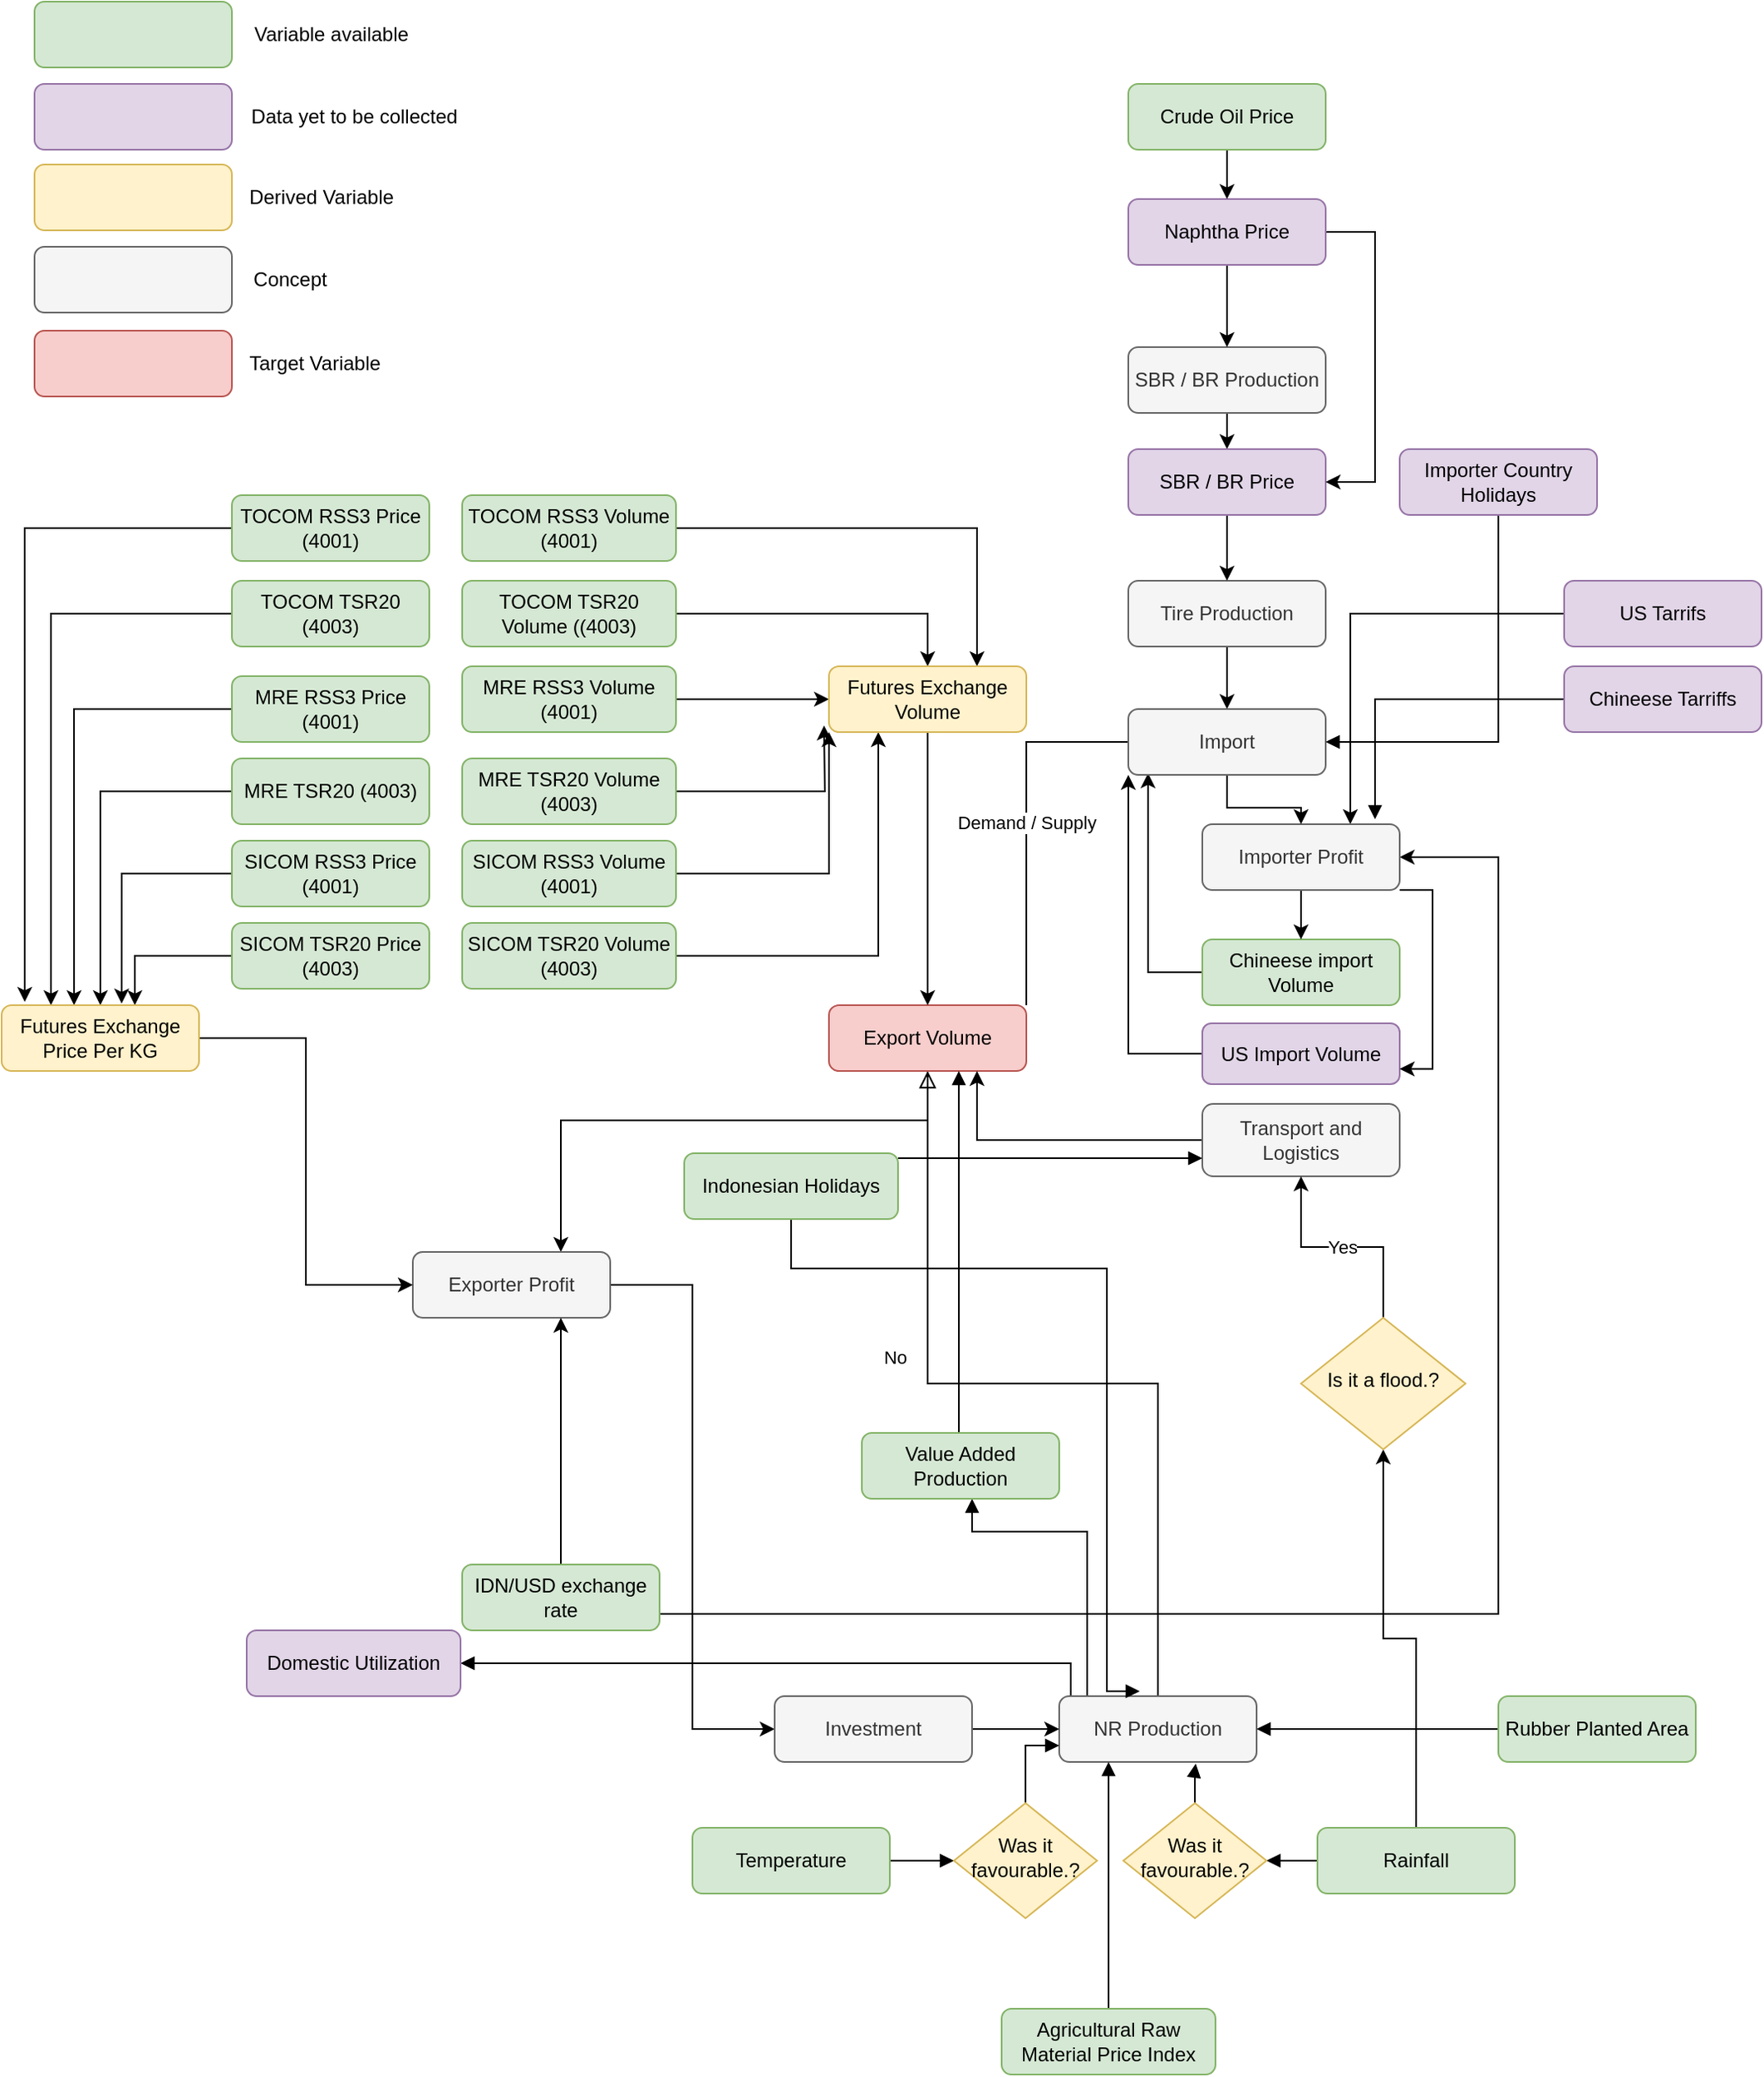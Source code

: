 <mxfile version="12.5.8" type="device"><diagram id="C5RBs43oDa-KdzZeNtuy" name="Page-1"><mxGraphModel dx="1695" dy="1570" grid="1" gridSize="10" guides="1" tooltips="1" connect="1" arrows="1" fold="1" page="1" pageScale="1" pageWidth="827" pageHeight="1169" math="0" shadow="0"><root><mxCell id="WIyWlLk6GJQsqaUBKTNV-0"/><mxCell id="WIyWlLk6GJQsqaUBKTNV-1" parent="WIyWlLk6GJQsqaUBKTNV-0"/><mxCell id="bZ1o4sIsSbqVYp4s5_Tv-12" style="edgeStyle=orthogonalEdgeStyle;rounded=0;orthogonalLoop=1;jettySize=auto;html=1;entryX=0.1;entryY=0.975;entryDx=0;entryDy=0;entryPerimeter=0;" edge="1" parent="WIyWlLk6GJQsqaUBKTNV-1" source="WIyWlLk6GJQsqaUBKTNV-7" target="bZ1o4sIsSbqVYp4s5_Tv-95"><mxGeometry relative="1" as="geometry"><Array as="points"><mxPoint x="427" y="40"/></Array></mxGeometry></mxCell><mxCell id="WIyWlLk6GJQsqaUBKTNV-7" value="Chineese import Volume" style="rounded=1;whiteSpace=wrap;html=1;fontSize=12;glass=0;strokeWidth=1;shadow=0;fillColor=#d5e8d4;strokeColor=#82b366;" parent="WIyWlLk6GJQsqaUBKTNV-1" vertex="1"><mxGeometry x="460" y="20" width="120" height="40" as="geometry"/></mxCell><mxCell id="WIyWlLk6GJQsqaUBKTNV-8" value="No" style="rounded=0;html=1;jettySize=auto;orthogonalLoop=1;fontSize=11;endArrow=block;endFill=0;endSize=8;strokeWidth=1;shadow=0;labelBackgroundColor=none;edgeStyle=orthogonalEdgeStyle;exitX=0.5;exitY=0;exitDx=0;exitDy=0;" parent="WIyWlLk6GJQsqaUBKTNV-1" source="bZ1o4sIsSbqVYp4s5_Tv-2" target="WIyWlLk6GJQsqaUBKTNV-11" edge="1"><mxGeometry x="0.333" y="20" relative="1" as="geometry"><mxPoint as="offset"/><mxPoint x="270" y="290" as="sourcePoint"/></mxGeometry></mxCell><mxCell id="bZ1o4sIsSbqVYp4s5_Tv-7" style="edgeStyle=orthogonalEdgeStyle;rounded=0;orthogonalLoop=1;jettySize=auto;html=1;entryX=0.75;entryY=0;entryDx=0;entryDy=0;" edge="1" parent="WIyWlLk6GJQsqaUBKTNV-1" source="WIyWlLk6GJQsqaUBKTNV-11" target="bZ1o4sIsSbqVYp4s5_Tv-5"><mxGeometry relative="1" as="geometry"><Array as="points"><mxPoint x="210" y="130"/><mxPoint x="110" y="130"/></Array></mxGeometry></mxCell><mxCell id="WIyWlLk6GJQsqaUBKTNV-11" value="Export Volume" style="rounded=1;whiteSpace=wrap;html=1;fontSize=12;glass=0;strokeWidth=1;shadow=0;fillColor=#f8cecc;strokeColor=#b85450;" parent="WIyWlLk6GJQsqaUBKTNV-1" vertex="1"><mxGeometry x="233" y="60" width="120" height="40" as="geometry"/></mxCell><mxCell id="bZ1o4sIsSbqVYp4s5_Tv-21" style="edgeStyle=orthogonalEdgeStyle;rounded=0;orthogonalLoop=1;jettySize=auto;html=1;" edge="1" parent="WIyWlLk6GJQsqaUBKTNV-1" source="WIyWlLk6GJQsqaUBKTNV-12" target="bZ1o4sIsSbqVYp4s5_Tv-20"><mxGeometry relative="1" as="geometry"><mxPoint x="590" y="540" as="targetPoint"/></mxGeometry></mxCell><mxCell id="bZ1o4sIsSbqVYp4s5_Tv-114" style="edgeStyle=orthogonalEdgeStyle;rounded=0;jumpSize=13;orthogonalLoop=1;jettySize=auto;html=1;endArrow=block;endFill=1;" edge="1" parent="WIyWlLk6GJQsqaUBKTNV-1" source="WIyWlLk6GJQsqaUBKTNV-12" target="bZ1o4sIsSbqVYp4s5_Tv-110"><mxGeometry relative="1" as="geometry"/></mxCell><mxCell id="WIyWlLk6GJQsqaUBKTNV-12" value="Rainfall" style="rounded=1;whiteSpace=wrap;html=1;fontSize=12;glass=0;strokeWidth=1;shadow=0;fillColor=#d5e8d4;strokeColor=#82b366;" parent="WIyWlLk6GJQsqaUBKTNV-1" vertex="1"><mxGeometry x="530" y="560" width="120" height="40" as="geometry"/></mxCell><mxCell id="bZ1o4sIsSbqVYp4s5_Tv-9" style="edgeStyle=orthogonalEdgeStyle;rounded=0;orthogonalLoop=1;jettySize=auto;html=1;entryX=0;entryY=0.5;entryDx=0;entryDy=0;" edge="1" parent="WIyWlLk6GJQsqaUBKTNV-1" source="bZ1o4sIsSbqVYp4s5_Tv-5" target="bZ1o4sIsSbqVYp4s5_Tv-8"><mxGeometry relative="1" as="geometry"/></mxCell><mxCell id="bZ1o4sIsSbqVYp4s5_Tv-5" value="Exporter Profit" style="rounded=1;whiteSpace=wrap;html=1;fontSize=12;glass=0;strokeWidth=1;shadow=0;fillColor=#f5f5f5;strokeColor=#666666;fontColor=#333333;" vertex="1" parent="WIyWlLk6GJQsqaUBKTNV-1"><mxGeometry x="-20" y="210" width="120" height="40" as="geometry"/></mxCell><mxCell id="bZ1o4sIsSbqVYp4s5_Tv-135" style="edgeStyle=orthogonalEdgeStyle;rounded=0;jumpSize=13;orthogonalLoop=1;jettySize=auto;html=1;endArrow=block;endFill=1;" edge="1" parent="WIyWlLk6GJQsqaUBKTNV-1" source="bZ1o4sIsSbqVYp4s5_Tv-2" target="bZ1o4sIsSbqVYp4s5_Tv-134"><mxGeometry relative="1" as="geometry"><Array as="points"><mxPoint x="390" y="380"/><mxPoint x="320" y="380"/></Array></mxGeometry></mxCell><mxCell id="bZ1o4sIsSbqVYp4s5_Tv-151" style="edgeStyle=orthogonalEdgeStyle;rounded=0;jumpSize=13;orthogonalLoop=1;jettySize=auto;html=1;endArrow=block;endFill=1;" edge="1" parent="WIyWlLk6GJQsqaUBKTNV-1" source="bZ1o4sIsSbqVYp4s5_Tv-2" target="bZ1o4sIsSbqVYp4s5_Tv-131"><mxGeometry relative="1" as="geometry"><Array as="points"><mxPoint x="380" y="460"/></Array></mxGeometry></mxCell><mxCell id="bZ1o4sIsSbqVYp4s5_Tv-2" value="NR Production" style="rounded=1;whiteSpace=wrap;html=1;fontSize=12;glass=0;strokeWidth=1;shadow=0;fillColor=#f5f5f5;strokeColor=#666666;fontColor=#333333;" vertex="1" parent="WIyWlLk6GJQsqaUBKTNV-1"><mxGeometry x="373" y="480" width="120" height="40" as="geometry"/></mxCell><mxCell id="bZ1o4sIsSbqVYp4s5_Tv-10" style="edgeStyle=orthogonalEdgeStyle;rounded=0;orthogonalLoop=1;jettySize=auto;html=1;" edge="1" parent="WIyWlLk6GJQsqaUBKTNV-1" source="bZ1o4sIsSbqVYp4s5_Tv-8" target="bZ1o4sIsSbqVYp4s5_Tv-2"><mxGeometry relative="1" as="geometry"/></mxCell><mxCell id="bZ1o4sIsSbqVYp4s5_Tv-8" value="Investment" style="rounded=1;whiteSpace=wrap;html=1;fontSize=12;glass=0;strokeWidth=1;shadow=0;fillColor=#f5f5f5;strokeColor=#666666;fontColor=#333333;" vertex="1" parent="WIyWlLk6GJQsqaUBKTNV-1"><mxGeometry x="200" y="480" width="120" height="40" as="geometry"/></mxCell><mxCell id="bZ1o4sIsSbqVYp4s5_Tv-13" style="edgeStyle=orthogonalEdgeStyle;rounded=0;orthogonalLoop=1;jettySize=auto;html=1;entryX=0;entryY=1;entryDx=0;entryDy=0;" edge="1" parent="WIyWlLk6GJQsqaUBKTNV-1" source="bZ1o4sIsSbqVYp4s5_Tv-11" target="bZ1o4sIsSbqVYp4s5_Tv-95"><mxGeometry relative="1" as="geometry"><mxPoint x="430" y="110" as="targetPoint"/><Array as="points"><mxPoint x="415" y="90"/></Array></mxGeometry></mxCell><mxCell id="bZ1o4sIsSbqVYp4s5_Tv-11" value="US Import Volume" style="rounded=1;whiteSpace=wrap;html=1;fontSize=12;glass=0;strokeWidth=1;shadow=0;fillColor=#e1d5e7;strokeColor=#9673a6;" vertex="1" parent="WIyWlLk6GJQsqaUBKTNV-1"><mxGeometry x="460" y="71" width="120" height="37" as="geometry"/></mxCell><mxCell id="bZ1o4sIsSbqVYp4s5_Tv-120" style="edgeStyle=orthogonalEdgeStyle;rounded=0;jumpSize=13;orthogonalLoop=1;jettySize=auto;html=1;entryX=0;entryY=0.5;entryDx=0;entryDy=0;endArrow=block;endFill=1;" edge="1" parent="WIyWlLk6GJQsqaUBKTNV-1" source="bZ1o4sIsSbqVYp4s5_Tv-14" target="bZ1o4sIsSbqVYp4s5_Tv-115"><mxGeometry relative="1" as="geometry"/></mxCell><mxCell id="bZ1o4sIsSbqVYp4s5_Tv-14" value="Temperature" style="rounded=1;whiteSpace=wrap;html=1;fontSize=12;glass=0;strokeWidth=1;shadow=0;fillColor=#d5e8d4;strokeColor=#82b366;" vertex="1" parent="WIyWlLk6GJQsqaUBKTNV-1"><mxGeometry x="150" y="560" width="120" height="40" as="geometry"/></mxCell><mxCell id="bZ1o4sIsSbqVYp4s5_Tv-19" style="edgeStyle=orthogonalEdgeStyle;rounded=0;orthogonalLoop=1;jettySize=auto;html=1;entryX=0.75;entryY=1;entryDx=0;entryDy=0;" edge="1" parent="WIyWlLk6GJQsqaUBKTNV-1" source="bZ1o4sIsSbqVYp4s5_Tv-17" target="WIyWlLk6GJQsqaUBKTNV-11"><mxGeometry relative="1" as="geometry"/></mxCell><mxCell id="bZ1o4sIsSbqVYp4s5_Tv-17" value="Transport and Logistics" style="rounded=1;whiteSpace=wrap;html=1;fontSize=12;glass=0;strokeWidth=1;shadow=0;fillColor=#f5f5f5;strokeColor=#666666;fontColor=#333333;" vertex="1" parent="WIyWlLk6GJQsqaUBKTNV-1"><mxGeometry x="460" y="120" width="120" height="44" as="geometry"/></mxCell><mxCell id="bZ1o4sIsSbqVYp4s5_Tv-22" value="Yes" style="edgeStyle=orthogonalEdgeStyle;rounded=0;orthogonalLoop=1;jettySize=auto;html=1;entryX=0.5;entryY=1;entryDx=0;entryDy=0;" edge="1" parent="WIyWlLk6GJQsqaUBKTNV-1" source="bZ1o4sIsSbqVYp4s5_Tv-20" target="bZ1o4sIsSbqVYp4s5_Tv-17"><mxGeometry relative="1" as="geometry"/></mxCell><mxCell id="bZ1o4sIsSbqVYp4s5_Tv-20" value="Is it a flood.?" style="rhombus;whiteSpace=wrap;html=1;shadow=0;fontFamily=Helvetica;fontSize=12;align=center;strokeWidth=1;spacing=6;spacingTop=-4;fillColor=#fff2cc;strokeColor=#d6b656;" vertex="1" parent="WIyWlLk6GJQsqaUBKTNV-1"><mxGeometry x="520" y="250" width="100" height="80" as="geometry"/></mxCell><mxCell id="bZ1o4sIsSbqVYp4s5_Tv-108" style="edgeStyle=orthogonalEdgeStyle;rounded=0;jumpSize=13;orthogonalLoop=1;jettySize=auto;html=1;entryX=0.875;entryY=-0.075;entryDx=0;entryDy=0;entryPerimeter=0;endArrow=block;endFill=1;" edge="1" parent="WIyWlLk6GJQsqaUBKTNV-1" source="bZ1o4sIsSbqVYp4s5_Tv-23" target="bZ1o4sIsSbqVYp4s5_Tv-81"><mxGeometry relative="1" as="geometry"/></mxCell><mxCell id="bZ1o4sIsSbqVYp4s5_Tv-23" value="Chineese Tarriffs" style="rounded=1;whiteSpace=wrap;html=1;fontSize=12;glass=0;strokeWidth=1;shadow=0;fillColor=#e1d5e7;strokeColor=#9673a6;" vertex="1" parent="WIyWlLk6GJQsqaUBKTNV-1"><mxGeometry x="680" y="-146" width="120" height="40" as="geometry"/></mxCell><mxCell id="bZ1o4sIsSbqVYp4s5_Tv-28" style="edgeStyle=orthogonalEdgeStyle;rounded=0;orthogonalLoop=1;jettySize=auto;html=1;entryX=0.75;entryY=0;entryDx=0;entryDy=0;" edge="1" parent="WIyWlLk6GJQsqaUBKTNV-1" source="bZ1o4sIsSbqVYp4s5_Tv-24" target="bZ1o4sIsSbqVYp4s5_Tv-81"><mxGeometry relative="1" as="geometry"/></mxCell><mxCell id="bZ1o4sIsSbqVYp4s5_Tv-24" value="US Tarrifs" style="rounded=1;whiteSpace=wrap;html=1;fontSize=12;glass=0;strokeWidth=1;shadow=0;fillColor=#e1d5e7;strokeColor=#9673a6;" vertex="1" parent="WIyWlLk6GJQsqaUBKTNV-1"><mxGeometry x="680" y="-198" width="120" height="40" as="geometry"/></mxCell><mxCell id="bZ1o4sIsSbqVYp4s5_Tv-67" style="edgeStyle=orthogonalEdgeStyle;rounded=0;orthogonalLoop=1;jettySize=auto;html=1;entryX=0.25;entryY=1;entryDx=0;entryDy=0;" edge="1" parent="WIyWlLk6GJQsqaUBKTNV-1" source="bZ1o4sIsSbqVYp4s5_Tv-29" target="bZ1o4sIsSbqVYp4s5_Tv-64"><mxGeometry relative="1" as="geometry"/></mxCell><mxCell id="bZ1o4sIsSbqVYp4s5_Tv-29" value="SICOM TSR20 Volume&lt;br&gt;(4003)" style="rounded=1;whiteSpace=wrap;html=1;fontSize=12;glass=0;strokeWidth=1;shadow=0;fillColor=#d5e8d4;strokeColor=#82b366;" vertex="1" parent="WIyWlLk6GJQsqaUBKTNV-1"><mxGeometry x="10" y="10" width="130" height="40" as="geometry"/></mxCell><mxCell id="bZ1o4sIsSbqVYp4s5_Tv-77" style="edgeStyle=orthogonalEdgeStyle;rounded=0;orthogonalLoop=1;jettySize=auto;html=1;entryX=0.675;entryY=0;entryDx=0;entryDy=0;entryPerimeter=0;" edge="1" parent="WIyWlLk6GJQsqaUBKTNV-1" source="bZ1o4sIsSbqVYp4s5_Tv-32" target="bZ1o4sIsSbqVYp4s5_Tv-69"><mxGeometry relative="1" as="geometry"/></mxCell><mxCell id="bZ1o4sIsSbqVYp4s5_Tv-32" value="SICOM TSR20 Price&lt;br&gt;(4003)" style="rounded=1;whiteSpace=wrap;html=1;fontSize=12;glass=0;strokeWidth=1;shadow=0;fillColor=#d5e8d4;strokeColor=#82b366;" vertex="1" parent="WIyWlLk6GJQsqaUBKTNV-1"><mxGeometry x="-130" y="10" width="120" height="40" as="geometry"/></mxCell><mxCell id="bZ1o4sIsSbqVYp4s5_Tv-76" style="edgeStyle=orthogonalEdgeStyle;rounded=0;orthogonalLoop=1;jettySize=auto;html=1;entryX=0.608;entryY=-0.025;entryDx=0;entryDy=0;entryPerimeter=0;" edge="1" parent="WIyWlLk6GJQsqaUBKTNV-1" source="bZ1o4sIsSbqVYp4s5_Tv-33" target="bZ1o4sIsSbqVYp4s5_Tv-69"><mxGeometry relative="1" as="geometry"/></mxCell><mxCell id="bZ1o4sIsSbqVYp4s5_Tv-33" value="SICOM RSS3 Price&lt;br&gt;(4001)" style="rounded=1;whiteSpace=wrap;html=1;fontSize=12;glass=0;strokeWidth=1;shadow=0;fillColor=#d5e8d4;strokeColor=#82b366;" vertex="1" parent="WIyWlLk6GJQsqaUBKTNV-1"><mxGeometry x="-130" y="-40" width="120" height="40" as="geometry"/></mxCell><mxCell id="bZ1o4sIsSbqVYp4s5_Tv-73" style="edgeStyle=orthogonalEdgeStyle;rounded=0;orthogonalLoop=1;jettySize=auto;html=1;entryX=0.25;entryY=0;entryDx=0;entryDy=0;" edge="1" parent="WIyWlLk6GJQsqaUBKTNV-1" source="bZ1o4sIsSbqVYp4s5_Tv-34" target="bZ1o4sIsSbqVYp4s5_Tv-69"><mxGeometry relative="1" as="geometry"/></mxCell><mxCell id="bZ1o4sIsSbqVYp4s5_Tv-34" value="TOCOM TSR20 (4003)" style="rounded=1;whiteSpace=wrap;html=1;fontSize=12;glass=0;strokeWidth=1;shadow=0;fillColor=#d5e8d4;strokeColor=#82b366;" vertex="1" parent="WIyWlLk6GJQsqaUBKTNV-1"><mxGeometry x="-130" y="-198" width="120" height="40" as="geometry"/></mxCell><mxCell id="bZ1o4sIsSbqVYp4s5_Tv-72" style="edgeStyle=orthogonalEdgeStyle;rounded=0;orthogonalLoop=1;jettySize=auto;html=1;entryX=0.117;entryY=-0.05;entryDx=0;entryDy=0;entryPerimeter=0;" edge="1" parent="WIyWlLk6GJQsqaUBKTNV-1" source="bZ1o4sIsSbqVYp4s5_Tv-35" target="bZ1o4sIsSbqVYp4s5_Tv-69"><mxGeometry relative="1" as="geometry"/></mxCell><mxCell id="bZ1o4sIsSbqVYp4s5_Tv-35" value="TOCOM RSS3 Price&lt;br&gt;(4001)" style="rounded=1;whiteSpace=wrap;html=1;fontSize=12;glass=0;strokeWidth=1;shadow=0;fillColor=#d5e8d4;strokeColor=#82b366;" vertex="1" parent="WIyWlLk6GJQsqaUBKTNV-1"><mxGeometry x="-130" y="-250" width="120" height="40" as="geometry"/></mxCell><mxCell id="bZ1o4sIsSbqVYp4s5_Tv-75" style="edgeStyle=orthogonalEdgeStyle;rounded=0;orthogonalLoop=1;jettySize=auto;html=1;entryX=0.5;entryY=0;entryDx=0;entryDy=0;" edge="1" parent="WIyWlLk6GJQsqaUBKTNV-1" source="bZ1o4sIsSbqVYp4s5_Tv-36" target="bZ1o4sIsSbqVYp4s5_Tv-69"><mxGeometry relative="1" as="geometry"/></mxCell><mxCell id="bZ1o4sIsSbqVYp4s5_Tv-36" value="MRE TSR20 (4003)" style="rounded=1;whiteSpace=wrap;html=1;fontSize=12;glass=0;strokeWidth=1;shadow=0;fillColor=#d5e8d4;strokeColor=#82b366;" vertex="1" parent="WIyWlLk6GJQsqaUBKTNV-1"><mxGeometry x="-130" y="-90" width="120" height="40" as="geometry"/></mxCell><mxCell id="bZ1o4sIsSbqVYp4s5_Tv-74" style="edgeStyle=orthogonalEdgeStyle;rounded=0;orthogonalLoop=1;jettySize=auto;html=1;entryX=0.367;entryY=0;entryDx=0;entryDy=0;entryPerimeter=0;" edge="1" parent="WIyWlLk6GJQsqaUBKTNV-1" source="bZ1o4sIsSbqVYp4s5_Tv-37" target="bZ1o4sIsSbqVYp4s5_Tv-69"><mxGeometry relative="1" as="geometry"/></mxCell><mxCell id="bZ1o4sIsSbqVYp4s5_Tv-37" value="MRE RSS3 Price&lt;br&gt;(4001)" style="rounded=1;whiteSpace=wrap;html=1;fontSize=12;glass=0;strokeWidth=1;shadow=0;fillColor=#d5e8d4;strokeColor=#82b366;" vertex="1" parent="WIyWlLk6GJQsqaUBKTNV-1"><mxGeometry x="-130" y="-140" width="120" height="40" as="geometry"/></mxCell><mxCell id="bZ1o4sIsSbqVYp4s5_Tv-65" style="edgeStyle=orthogonalEdgeStyle;rounded=0;orthogonalLoop=1;jettySize=auto;html=1;entryX=0;entryY=1;entryDx=0;entryDy=0;" edge="1" parent="WIyWlLk6GJQsqaUBKTNV-1" source="bZ1o4sIsSbqVYp4s5_Tv-44" target="bZ1o4sIsSbqVYp4s5_Tv-64"><mxGeometry relative="1" as="geometry"><mxPoint x="260" y="-20" as="targetPoint"/></mxGeometry></mxCell><mxCell id="bZ1o4sIsSbqVYp4s5_Tv-44" value="SICOM RSS3 Volume&lt;br&gt;(4001)" style="rounded=1;whiteSpace=wrap;html=1;fontSize=12;glass=0;strokeWidth=1;shadow=0;fillColor=#d5e8d4;strokeColor=#82b366;" vertex="1" parent="WIyWlLk6GJQsqaUBKTNV-1"><mxGeometry x="10" y="-40" width="130" height="40" as="geometry"/></mxCell><mxCell id="bZ1o4sIsSbqVYp4s5_Tv-66" style="edgeStyle=orthogonalEdgeStyle;rounded=0;orthogonalLoop=1;jettySize=auto;html=1;" edge="1" parent="WIyWlLk6GJQsqaUBKTNV-1" source="bZ1o4sIsSbqVYp4s5_Tv-49"><mxGeometry relative="1" as="geometry"><mxPoint x="230" y="-110" as="targetPoint"/></mxGeometry></mxCell><mxCell id="bZ1o4sIsSbqVYp4s5_Tv-49" value="MRE TSR20 Volume (4003)" style="rounded=1;whiteSpace=wrap;html=1;fontSize=12;glass=0;strokeWidth=1;shadow=0;fillColor=#d5e8d4;strokeColor=#82b366;" vertex="1" parent="WIyWlLk6GJQsqaUBKTNV-1"><mxGeometry x="10" y="-90" width="130" height="40" as="geometry"/></mxCell><mxCell id="bZ1o4sIsSbqVYp4s5_Tv-55" style="edgeStyle=orthogonalEdgeStyle;rounded=0;orthogonalLoop=1;jettySize=auto;html=1;entryX=0;entryY=0.5;entryDx=0;entryDy=0;" edge="1" parent="WIyWlLk6GJQsqaUBKTNV-1" source="bZ1o4sIsSbqVYp4s5_Tv-50" target="bZ1o4sIsSbqVYp4s5_Tv-64"><mxGeometry relative="1" as="geometry"><mxPoint x="410" y="-140" as="targetPoint"/></mxGeometry></mxCell><mxCell id="bZ1o4sIsSbqVYp4s5_Tv-50" value="MRE RSS3 Volume (4001)" style="rounded=1;whiteSpace=wrap;html=1;fontSize=12;glass=0;strokeWidth=1;shadow=0;fillColor=#d5e8d4;strokeColor=#82b366;" vertex="1" parent="WIyWlLk6GJQsqaUBKTNV-1"><mxGeometry x="10" y="-146" width="130" height="40" as="geometry"/></mxCell><mxCell id="bZ1o4sIsSbqVYp4s5_Tv-54" style="edgeStyle=orthogonalEdgeStyle;rounded=0;orthogonalLoop=1;jettySize=auto;html=1;entryX=0.5;entryY=0;entryDx=0;entryDy=0;" edge="1" parent="WIyWlLk6GJQsqaUBKTNV-1" source="bZ1o4sIsSbqVYp4s5_Tv-51" target="bZ1o4sIsSbqVYp4s5_Tv-64"><mxGeometry relative="1" as="geometry"><mxPoint x="430" y="-150" as="targetPoint"/></mxGeometry></mxCell><mxCell id="bZ1o4sIsSbqVYp4s5_Tv-51" value="TOCOM TSR20 Volume ((4003)" style="rounded=1;whiteSpace=wrap;html=1;fontSize=12;glass=0;strokeWidth=1;shadow=0;fillColor=#d5e8d4;strokeColor=#82b366;" vertex="1" parent="WIyWlLk6GJQsqaUBKTNV-1"><mxGeometry x="10" y="-198" width="130" height="40" as="geometry"/></mxCell><mxCell id="bZ1o4sIsSbqVYp4s5_Tv-53" style="edgeStyle=orthogonalEdgeStyle;rounded=0;orthogonalLoop=1;jettySize=auto;html=1;entryX=0.75;entryY=0;entryDx=0;entryDy=0;" edge="1" parent="WIyWlLk6GJQsqaUBKTNV-1" source="bZ1o4sIsSbqVYp4s5_Tv-52" target="bZ1o4sIsSbqVYp4s5_Tv-64"><mxGeometry relative="1" as="geometry"><mxPoint x="450" y="-150" as="targetPoint"/></mxGeometry></mxCell><mxCell id="bZ1o4sIsSbqVYp4s5_Tv-52" value="TOCOM RSS3 Volume (4001)" style="rounded=1;whiteSpace=wrap;html=1;fontSize=12;glass=0;strokeWidth=1;shadow=0;fillColor=#d5e8d4;strokeColor=#82b366;" vertex="1" parent="WIyWlLk6GJQsqaUBKTNV-1"><mxGeometry x="10" y="-250" width="130" height="40" as="geometry"/></mxCell><mxCell id="bZ1o4sIsSbqVYp4s5_Tv-60" style="edgeStyle=orthogonalEdgeStyle;rounded=0;orthogonalLoop=1;jettySize=auto;html=1;entryX=0.75;entryY=1;entryDx=0;entryDy=0;" edge="1" parent="WIyWlLk6GJQsqaUBKTNV-1" source="bZ1o4sIsSbqVYp4s5_Tv-59" target="bZ1o4sIsSbqVYp4s5_Tv-5"><mxGeometry relative="1" as="geometry"/></mxCell><mxCell id="bZ1o4sIsSbqVYp4s5_Tv-61" style="edgeStyle=orthogonalEdgeStyle;rounded=0;orthogonalLoop=1;jettySize=auto;html=1;entryX=1;entryY=0.5;entryDx=0;entryDy=0;" edge="1" parent="WIyWlLk6GJQsqaUBKTNV-1" source="bZ1o4sIsSbqVYp4s5_Tv-59" target="bZ1o4sIsSbqVYp4s5_Tv-81"><mxGeometry relative="1" as="geometry"><mxPoint x="220" y="180" as="targetPoint"/><Array as="points"><mxPoint x="640" y="430"/><mxPoint x="640" y="-30"/></Array></mxGeometry></mxCell><mxCell id="bZ1o4sIsSbqVYp4s5_Tv-59" value="IDN/USD exchange rate" style="rounded=1;whiteSpace=wrap;html=1;fontSize=12;glass=0;strokeWidth=1;shadow=0;fillColor=#d5e8d4;strokeColor=#82b366;" vertex="1" parent="WIyWlLk6GJQsqaUBKTNV-1"><mxGeometry x="10" y="400" width="120" height="40" as="geometry"/></mxCell><mxCell id="bZ1o4sIsSbqVYp4s5_Tv-68" style="edgeStyle=orthogonalEdgeStyle;rounded=0;orthogonalLoop=1;jettySize=auto;html=1;" edge="1" parent="WIyWlLk6GJQsqaUBKTNV-1" source="bZ1o4sIsSbqVYp4s5_Tv-64" target="WIyWlLk6GJQsqaUBKTNV-11"><mxGeometry relative="1" as="geometry"/></mxCell><mxCell id="bZ1o4sIsSbqVYp4s5_Tv-64" value="Futures Exchange Volume" style="rounded=1;whiteSpace=wrap;html=1;fontSize=12;glass=0;strokeWidth=1;shadow=0;fillColor=#fff2cc;strokeColor=#d6b656;" vertex="1" parent="WIyWlLk6GJQsqaUBKTNV-1"><mxGeometry x="233" y="-146" width="120" height="40" as="geometry"/></mxCell><mxCell id="bZ1o4sIsSbqVYp4s5_Tv-78" style="edgeStyle=orthogonalEdgeStyle;rounded=0;orthogonalLoop=1;jettySize=auto;html=1;entryX=0;entryY=0.5;entryDx=0;entryDy=0;" edge="1" parent="WIyWlLk6GJQsqaUBKTNV-1" source="bZ1o4sIsSbqVYp4s5_Tv-69" target="bZ1o4sIsSbqVYp4s5_Tv-5"><mxGeometry relative="1" as="geometry"/></mxCell><mxCell id="bZ1o4sIsSbqVYp4s5_Tv-69" value="Futures Exchange Price Per KG" style="rounded=1;whiteSpace=wrap;html=1;fontSize=12;glass=0;strokeWidth=1;shadow=0;fillColor=#fff2cc;strokeColor=#d6b656;" vertex="1" parent="WIyWlLk6GJQsqaUBKTNV-1"><mxGeometry x="-270" y="60" width="120" height="40" as="geometry"/></mxCell><mxCell id="bZ1o4sIsSbqVYp4s5_Tv-103" style="edgeStyle=orthogonalEdgeStyle;rounded=0;orthogonalLoop=1;jettySize=auto;html=1;entryX=0.5;entryY=0;entryDx=0;entryDy=0;" edge="1" parent="WIyWlLk6GJQsqaUBKTNV-1" source="bZ1o4sIsSbqVYp4s5_Tv-81" target="WIyWlLk6GJQsqaUBKTNV-7"><mxGeometry relative="1" as="geometry"/></mxCell><mxCell id="bZ1o4sIsSbqVYp4s5_Tv-104" style="edgeStyle=orthogonalEdgeStyle;rounded=0;orthogonalLoop=1;jettySize=auto;html=1;exitX=1;exitY=1;exitDx=0;exitDy=0;entryX=1;entryY=0.75;entryDx=0;entryDy=0;" edge="1" parent="WIyWlLk6GJQsqaUBKTNV-1" source="bZ1o4sIsSbqVYp4s5_Tv-81" target="bZ1o4sIsSbqVYp4s5_Tv-11"><mxGeometry relative="1" as="geometry"><Array as="points"><mxPoint x="600" y="-10"/><mxPoint x="600" y="99"/></Array></mxGeometry></mxCell><mxCell id="bZ1o4sIsSbqVYp4s5_Tv-81" value="Importer Profit" style="rounded=1;whiteSpace=wrap;html=1;fontSize=12;glass=0;strokeWidth=1;shadow=0;fillColor=#f5f5f5;strokeColor=#666666;fontColor=#333333;" vertex="1" parent="WIyWlLk6GJQsqaUBKTNV-1"><mxGeometry x="460" y="-50" width="120" height="40" as="geometry"/></mxCell><mxCell id="bZ1o4sIsSbqVYp4s5_Tv-98" style="edgeStyle=orthogonalEdgeStyle;rounded=0;orthogonalLoop=1;jettySize=auto;html=1;entryX=0.5;entryY=0;entryDx=0;entryDy=0;" edge="1" parent="WIyWlLk6GJQsqaUBKTNV-1" source="bZ1o4sIsSbqVYp4s5_Tv-82" target="bZ1o4sIsSbqVYp4s5_Tv-95"><mxGeometry relative="1" as="geometry"/></mxCell><mxCell id="bZ1o4sIsSbqVYp4s5_Tv-82" value="Tire Production" style="rounded=1;whiteSpace=wrap;html=1;fontSize=12;glass=0;strokeWidth=1;shadow=0;fillColor=#f5f5f5;strokeColor=#666666;fontColor=#333333;" vertex="1" parent="WIyWlLk6GJQsqaUBKTNV-1"><mxGeometry x="415" y="-198" width="120" height="40" as="geometry"/></mxCell><mxCell id="bZ1o4sIsSbqVYp4s5_Tv-91" style="edgeStyle=orthogonalEdgeStyle;rounded=0;orthogonalLoop=1;jettySize=auto;html=1;" edge="1" parent="WIyWlLk6GJQsqaUBKTNV-1" source="bZ1o4sIsSbqVYp4s5_Tv-83" target="bZ1o4sIsSbqVYp4s5_Tv-84"><mxGeometry relative="1" as="geometry"/></mxCell><mxCell id="bZ1o4sIsSbqVYp4s5_Tv-83" value="SBR / BR Production" style="rounded=1;whiteSpace=wrap;html=1;fontSize=12;glass=0;strokeWidth=1;shadow=0;fillColor=#f5f5f5;strokeColor=#666666;fontColor=#333333;" vertex="1" parent="WIyWlLk6GJQsqaUBKTNV-1"><mxGeometry x="415" y="-340" width="120" height="40" as="geometry"/></mxCell><mxCell id="bZ1o4sIsSbqVYp4s5_Tv-93" style="edgeStyle=orthogonalEdgeStyle;rounded=0;orthogonalLoop=1;jettySize=auto;html=1;" edge="1" parent="WIyWlLk6GJQsqaUBKTNV-1" source="bZ1o4sIsSbqVYp4s5_Tv-84" target="bZ1o4sIsSbqVYp4s5_Tv-82"><mxGeometry relative="1" as="geometry"/></mxCell><mxCell id="bZ1o4sIsSbqVYp4s5_Tv-84" value="SBR / BR Price" style="rounded=1;whiteSpace=wrap;html=1;fontSize=12;glass=0;strokeWidth=1;shadow=0;fillColor=#e1d5e7;strokeColor=#9673a6;" vertex="1" parent="WIyWlLk6GJQsqaUBKTNV-1"><mxGeometry x="415" y="-278" width="120" height="40" as="geometry"/></mxCell><mxCell id="bZ1o4sIsSbqVYp4s5_Tv-90" style="edgeStyle=orthogonalEdgeStyle;rounded=0;orthogonalLoop=1;jettySize=auto;html=1;entryX=0.5;entryY=0;entryDx=0;entryDy=0;" edge="1" parent="WIyWlLk6GJQsqaUBKTNV-1" source="bZ1o4sIsSbqVYp4s5_Tv-86" target="bZ1o4sIsSbqVYp4s5_Tv-83"><mxGeometry relative="1" as="geometry"/></mxCell><mxCell id="bZ1o4sIsSbqVYp4s5_Tv-92" style="edgeStyle=orthogonalEdgeStyle;rounded=0;orthogonalLoop=1;jettySize=auto;html=1;entryX=1;entryY=0.5;entryDx=0;entryDy=0;" edge="1" parent="WIyWlLk6GJQsqaUBKTNV-1" source="bZ1o4sIsSbqVYp4s5_Tv-86" target="bZ1o4sIsSbqVYp4s5_Tv-84"><mxGeometry relative="1" as="geometry"><Array as="points"><mxPoint x="565" y="-410"/><mxPoint x="565" y="-258"/></Array></mxGeometry></mxCell><mxCell id="bZ1o4sIsSbqVYp4s5_Tv-86" value="Naphtha Price" style="rounded=1;whiteSpace=wrap;html=1;fontSize=12;glass=0;strokeWidth=1;shadow=0;fillColor=#e1d5e7;strokeColor=#9673a6;" vertex="1" parent="WIyWlLk6GJQsqaUBKTNV-1"><mxGeometry x="415" y="-430" width="120" height="40" as="geometry"/></mxCell><mxCell id="bZ1o4sIsSbqVYp4s5_Tv-89" style="edgeStyle=orthogonalEdgeStyle;rounded=0;orthogonalLoop=1;jettySize=auto;html=1;entryX=0.5;entryY=0;entryDx=0;entryDy=0;" edge="1" parent="WIyWlLk6GJQsqaUBKTNV-1" source="bZ1o4sIsSbqVYp4s5_Tv-87" target="bZ1o4sIsSbqVYp4s5_Tv-86"><mxGeometry relative="1" as="geometry"/></mxCell><mxCell id="bZ1o4sIsSbqVYp4s5_Tv-87" value="Crude Oil Price" style="rounded=1;whiteSpace=wrap;html=1;fontSize=12;glass=0;strokeWidth=1;shadow=0;fillColor=#d5e8d4;strokeColor=#82b366;" vertex="1" parent="WIyWlLk6GJQsqaUBKTNV-1"><mxGeometry x="415" y="-500" width="120" height="40" as="geometry"/></mxCell><mxCell id="bZ1o4sIsSbqVYp4s5_Tv-97" value="Demand / Supply" style="edgeStyle=orthogonalEdgeStyle;rounded=0;orthogonalLoop=1;jettySize=auto;html=1;entryX=1;entryY=0;entryDx=0;entryDy=0;endArrow=none;endFill=0;jumpSize=13;" edge="1" parent="WIyWlLk6GJQsqaUBKTNV-1" source="bZ1o4sIsSbqVYp4s5_Tv-95" target="WIyWlLk6GJQsqaUBKTNV-11"><mxGeometry relative="1" as="geometry"/></mxCell><mxCell id="bZ1o4sIsSbqVYp4s5_Tv-99" style="edgeStyle=orthogonalEdgeStyle;rounded=0;orthogonalLoop=1;jettySize=auto;html=1;entryX=0.5;entryY=0;entryDx=0;entryDy=0;" edge="1" parent="WIyWlLk6GJQsqaUBKTNV-1" source="bZ1o4sIsSbqVYp4s5_Tv-95" target="bZ1o4sIsSbqVYp4s5_Tv-81"><mxGeometry relative="1" as="geometry"/></mxCell><mxCell id="bZ1o4sIsSbqVYp4s5_Tv-95" value="Import" style="rounded=1;whiteSpace=wrap;html=1;fontSize=12;glass=0;strokeWidth=1;shadow=0;fillColor=#f5f5f5;strokeColor=#666666;fontColor=#333333;" vertex="1" parent="WIyWlLk6GJQsqaUBKTNV-1"><mxGeometry x="415" y="-120" width="120" height="40" as="geometry"/></mxCell><mxCell id="bZ1o4sIsSbqVYp4s5_Tv-113" style="edgeStyle=orthogonalEdgeStyle;rounded=0;jumpSize=13;orthogonalLoop=1;jettySize=auto;html=1;entryX=0.692;entryY=1.025;entryDx=0;entryDy=0;entryPerimeter=0;endArrow=block;endFill=1;" edge="1" parent="WIyWlLk6GJQsqaUBKTNV-1" source="bZ1o4sIsSbqVYp4s5_Tv-110" target="bZ1o4sIsSbqVYp4s5_Tv-2"><mxGeometry relative="1" as="geometry"/></mxCell><mxCell id="bZ1o4sIsSbqVYp4s5_Tv-110" value="Was it favourable.?" style="rhombus;whiteSpace=wrap;html=1;shadow=0;fontFamily=Helvetica;fontSize=12;align=center;strokeWidth=1;spacing=6;spacingTop=-4;fillColor=#fff2cc;strokeColor=#d6b656;" vertex="1" parent="WIyWlLk6GJQsqaUBKTNV-1"><mxGeometry x="412" y="545" width="87" height="70" as="geometry"/></mxCell><mxCell id="bZ1o4sIsSbqVYp4s5_Tv-119" style="edgeStyle=orthogonalEdgeStyle;rounded=0;jumpSize=13;orthogonalLoop=1;jettySize=auto;html=1;entryX=0;entryY=0.75;entryDx=0;entryDy=0;endArrow=block;endFill=1;" edge="1" parent="WIyWlLk6GJQsqaUBKTNV-1" source="bZ1o4sIsSbqVYp4s5_Tv-115" target="bZ1o4sIsSbqVYp4s5_Tv-2"><mxGeometry relative="1" as="geometry"/></mxCell><mxCell id="bZ1o4sIsSbqVYp4s5_Tv-115" value="Was it favourable.?" style="rhombus;whiteSpace=wrap;html=1;shadow=0;fontFamily=Helvetica;fontSize=12;align=center;strokeWidth=1;spacing=6;spacingTop=-4;fillColor=#fff2cc;strokeColor=#d6b656;" vertex="1" parent="WIyWlLk6GJQsqaUBKTNV-1"><mxGeometry x="309" y="545" width="87" height="70" as="geometry"/></mxCell><mxCell id="bZ1o4sIsSbqVYp4s5_Tv-122" style="edgeStyle=orthogonalEdgeStyle;rounded=0;jumpSize=13;orthogonalLoop=1;jettySize=auto;html=1;entryX=0.25;entryY=1;entryDx=0;entryDy=0;endArrow=block;endFill=1;" edge="1" parent="WIyWlLk6GJQsqaUBKTNV-1" source="bZ1o4sIsSbqVYp4s5_Tv-121" target="bZ1o4sIsSbqVYp4s5_Tv-2"><mxGeometry relative="1" as="geometry"/></mxCell><mxCell id="bZ1o4sIsSbqVYp4s5_Tv-121" value="Agricultural Raw Material Price Index" style="rounded=1;whiteSpace=wrap;html=1;fontSize=12;glass=0;strokeWidth=1;shadow=0;fillColor=#d5e8d4;strokeColor=#82b366;" vertex="1" parent="WIyWlLk6GJQsqaUBKTNV-1"><mxGeometry x="338" y="670" width="130" height="40" as="geometry"/></mxCell><mxCell id="bZ1o4sIsSbqVYp4s5_Tv-126" style="edgeStyle=orthogonalEdgeStyle;rounded=0;jumpSize=13;orthogonalLoop=1;jettySize=auto;html=1;entryX=0.408;entryY=-0.075;entryDx=0;entryDy=0;entryPerimeter=0;endArrow=block;endFill=1;" edge="1" parent="WIyWlLk6GJQsqaUBKTNV-1" source="bZ1o4sIsSbqVYp4s5_Tv-124" target="bZ1o4sIsSbqVYp4s5_Tv-2"><mxGeometry relative="1" as="geometry"><Array as="points"><mxPoint x="210" y="220"/><mxPoint x="402" y="220"/></Array></mxGeometry></mxCell><mxCell id="bZ1o4sIsSbqVYp4s5_Tv-127" style="edgeStyle=orthogonalEdgeStyle;rounded=0;jumpSize=13;orthogonalLoop=1;jettySize=auto;html=1;entryX=0;entryY=0.75;entryDx=0;entryDy=0;endArrow=block;endFill=1;" edge="1" parent="WIyWlLk6GJQsqaUBKTNV-1" source="bZ1o4sIsSbqVYp4s5_Tv-124" target="bZ1o4sIsSbqVYp4s5_Tv-17"><mxGeometry relative="1" as="geometry"><Array as="points"><mxPoint x="320" y="153"/><mxPoint x="320" y="153"/></Array></mxGeometry></mxCell><mxCell id="bZ1o4sIsSbqVYp4s5_Tv-124" value="Indonesian Holidays" style="rounded=1;whiteSpace=wrap;html=1;fontSize=12;glass=0;strokeWidth=1;shadow=0;fillColor=#d5e8d4;strokeColor=#82b366;" vertex="1" parent="WIyWlLk6GJQsqaUBKTNV-1"><mxGeometry x="145" y="150" width="130" height="40" as="geometry"/></mxCell><mxCell id="bZ1o4sIsSbqVYp4s5_Tv-130" style="edgeStyle=orthogonalEdgeStyle;rounded=0;jumpSize=13;orthogonalLoop=1;jettySize=auto;html=1;entryX=1;entryY=0.5;entryDx=0;entryDy=0;endArrow=block;endFill=1;" edge="1" parent="WIyWlLk6GJQsqaUBKTNV-1" source="bZ1o4sIsSbqVYp4s5_Tv-128" target="bZ1o4sIsSbqVYp4s5_Tv-95"><mxGeometry relative="1" as="geometry"><Array as="points"><mxPoint x="640" y="-100"/></Array></mxGeometry></mxCell><mxCell id="bZ1o4sIsSbqVYp4s5_Tv-128" value="Importer Country Holidays" style="rounded=1;whiteSpace=wrap;html=1;fontSize=12;glass=0;strokeWidth=1;shadow=0;fillColor=#e1d5e7;strokeColor=#9673a6;" vertex="1" parent="WIyWlLk6GJQsqaUBKTNV-1"><mxGeometry x="580" y="-278" width="120" height="40" as="geometry"/></mxCell><mxCell id="bZ1o4sIsSbqVYp4s5_Tv-131" value="Domestic Utilization" style="rounded=1;whiteSpace=wrap;html=1;fontSize=12;glass=0;strokeWidth=1;shadow=0;fillColor=#e1d5e7;strokeColor=#9673a6;" vertex="1" parent="WIyWlLk6GJQsqaUBKTNV-1"><mxGeometry x="-121" y="440" width="130" height="40" as="geometry"/></mxCell><mxCell id="bZ1o4sIsSbqVYp4s5_Tv-136" style="edgeStyle=orthogonalEdgeStyle;rounded=0;jumpSize=13;orthogonalLoop=1;jettySize=auto;html=1;entryX=0.658;entryY=1;entryDx=0;entryDy=0;entryPerimeter=0;endArrow=block;endFill=1;" edge="1" parent="WIyWlLk6GJQsqaUBKTNV-1"><mxGeometry relative="1" as="geometry"><mxPoint x="313" y="320" as="sourcePoint"/><mxPoint x="311.96" y="100" as="targetPoint"/><Array as="points"><mxPoint x="312" y="320"/></Array></mxGeometry></mxCell><mxCell id="bZ1o4sIsSbqVYp4s5_Tv-134" value="Value Added Production" style="rounded=1;whiteSpace=wrap;html=1;fontSize=12;glass=0;strokeWidth=1;shadow=0;fillColor=#d5e8d4;strokeColor=#82b366;" vertex="1" parent="WIyWlLk6GJQsqaUBKTNV-1"><mxGeometry x="253" y="320" width="120" height="40" as="geometry"/></mxCell><mxCell id="bZ1o4sIsSbqVYp4s5_Tv-138" style="edgeStyle=orthogonalEdgeStyle;rounded=0;jumpSize=13;orthogonalLoop=1;jettySize=auto;html=1;entryX=1;entryY=0.5;entryDx=0;entryDy=0;endArrow=block;endFill=1;" edge="1" parent="WIyWlLk6GJQsqaUBKTNV-1" source="bZ1o4sIsSbqVYp4s5_Tv-137" target="bZ1o4sIsSbqVYp4s5_Tv-2"><mxGeometry relative="1" as="geometry"/></mxCell><mxCell id="bZ1o4sIsSbqVYp4s5_Tv-137" value="Rubber Planted Area" style="rounded=1;whiteSpace=wrap;html=1;fontSize=12;glass=0;strokeWidth=1;shadow=0;fillColor=#d5e8d4;strokeColor=#82b366;" vertex="1" parent="WIyWlLk6GJQsqaUBKTNV-1"><mxGeometry x="640" y="480" width="120" height="40" as="geometry"/></mxCell><mxCell id="bZ1o4sIsSbqVYp4s5_Tv-139" value="" style="rounded=1;whiteSpace=wrap;html=1;fontSize=12;glass=0;strokeWidth=1;shadow=0;fillColor=#d5e8d4;strokeColor=#82b366;" vertex="1" parent="WIyWlLk6GJQsqaUBKTNV-1"><mxGeometry x="-250" y="-550" width="120" height="40" as="geometry"/></mxCell><mxCell id="bZ1o4sIsSbqVYp4s5_Tv-140" value="" style="rounded=1;whiteSpace=wrap;html=1;fontSize=12;glass=0;strokeWidth=1;shadow=0;fillColor=#e1d5e7;strokeColor=#9673a6;" vertex="1" parent="WIyWlLk6GJQsqaUBKTNV-1"><mxGeometry x="-250" y="-500" width="120" height="40" as="geometry"/></mxCell><mxCell id="bZ1o4sIsSbqVYp4s5_Tv-141" value="" style="rounded=1;whiteSpace=wrap;html=1;fontSize=12;glass=0;strokeWidth=1;shadow=0;fillColor=#fff2cc;strokeColor=#d6b656;" vertex="1" parent="WIyWlLk6GJQsqaUBKTNV-1"><mxGeometry x="-250" y="-451" width="120" height="40" as="geometry"/></mxCell><mxCell id="bZ1o4sIsSbqVYp4s5_Tv-142" value="" style="rounded=1;whiteSpace=wrap;html=1;fontSize=12;glass=0;strokeWidth=1;shadow=0;fillColor=#f5f5f5;strokeColor=#666666;fontColor=#333333;" vertex="1" parent="WIyWlLk6GJQsqaUBKTNV-1"><mxGeometry x="-250" y="-401" width="120" height="40" as="geometry"/></mxCell><mxCell id="bZ1o4sIsSbqVYp4s5_Tv-144" value="" style="rounded=1;whiteSpace=wrap;html=1;fontSize=12;glass=0;strokeWidth=1;shadow=0;fillColor=#f8cecc;strokeColor=#b85450;" vertex="1" parent="WIyWlLk6GJQsqaUBKTNV-1"><mxGeometry x="-250" y="-350" width="120" height="40" as="geometry"/></mxCell><mxCell id="bZ1o4sIsSbqVYp4s5_Tv-146" value="Variable available" style="text;html=1;align=center;verticalAlign=middle;resizable=0;points=[];autosize=1;" vertex="1" parent="WIyWlLk6GJQsqaUBKTNV-1"><mxGeometry x="-125" y="-540" width="110" height="20" as="geometry"/></mxCell><mxCell id="bZ1o4sIsSbqVYp4s5_Tv-147" value="Data yet to be collected" style="text;html=1;align=center;verticalAlign=middle;resizable=0;points=[];autosize=1;" vertex="1" parent="WIyWlLk6GJQsqaUBKTNV-1"><mxGeometry x="-126" y="-490" width="140" height="20" as="geometry"/></mxCell><mxCell id="bZ1o4sIsSbqVYp4s5_Tv-148" value="Derived Variable" style="text;html=1;align=center;verticalAlign=middle;resizable=0;points=[];autosize=1;" vertex="1" parent="WIyWlLk6GJQsqaUBKTNV-1"><mxGeometry x="-126" y="-441" width="100" height="20" as="geometry"/></mxCell><mxCell id="bZ1o4sIsSbqVYp4s5_Tv-149" value="Concept" style="text;html=1;align=center;verticalAlign=middle;resizable=0;points=[];autosize=1;" vertex="1" parent="WIyWlLk6GJQsqaUBKTNV-1"><mxGeometry x="-125" y="-391" width="60" height="20" as="geometry"/></mxCell><mxCell id="bZ1o4sIsSbqVYp4s5_Tv-150" value="Target Variable" style="text;html=1;align=center;verticalAlign=middle;resizable=0;points=[];autosize=1;" vertex="1" parent="WIyWlLk6GJQsqaUBKTNV-1"><mxGeometry x="-130" y="-340" width="100" height="20" as="geometry"/></mxCell></root></mxGraphModel></diagram></mxfile>